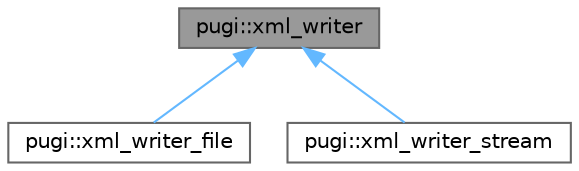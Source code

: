 digraph "pugi::xml_writer"
{
 // INTERACTIVE_SVG=YES
 // LATEX_PDF_SIZE
  bgcolor="transparent";
  edge [fontname=Helvetica,fontsize=10,labelfontname=Helvetica,labelfontsize=10];
  node [fontname=Helvetica,fontsize=10,shape=box,height=0.2,width=0.4];
  Node1 [id="Node000001",label="pugi::xml_writer",height=0.2,width=0.4,color="gray40", fillcolor="grey60", style="filled", fontcolor="black",tooltip=" "];
  Node1 -> Node2 [id="edge1_Node000001_Node000002",dir="back",color="steelblue1",style="solid",tooltip=" "];
  Node2 [id="Node000002",label="pugi::xml_writer_file",height=0.2,width=0.4,color="gray40", fillcolor="white", style="filled",URL="$df/d5e/classpugi_1_1xml__writer__file.html",tooltip=" "];
  Node1 -> Node3 [id="edge2_Node000001_Node000003",dir="back",color="steelblue1",style="solid",tooltip=" "];
  Node3 [id="Node000003",label="pugi::xml_writer_stream",height=0.2,width=0.4,color="gray40", fillcolor="white", style="filled",URL="$d7/ddb/classpugi_1_1xml__writer__stream.html",tooltip=" "];
}
